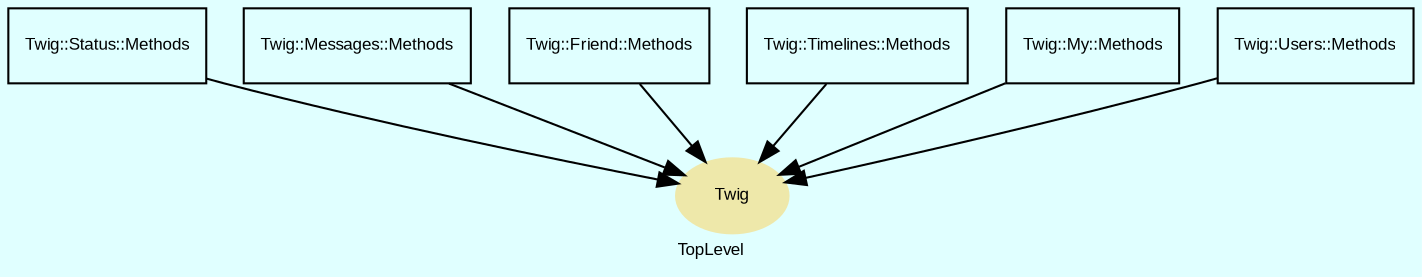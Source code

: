 digraph TopLevel {
    label = "TopLevel"
    compound = true
    fontname = Arial
    fontsize = 8
    bgcolor = lightcyan1
    node [
        color = black,
        fontname = Arial,
        fontsize = 8
    ]

    Twig [
        fontcolor = black,
        shape = ellipse,
        URL = "classes/Twig.html",
        color = palegoldenrod,
        style = filled,
        label = "Twig"
    ]

    Twig__Status__Methods [
        shape = box,
        URL = "classes/Twig/Status/Methods.html",
        label = "Twig::Status::Methods"
    ]

    Twig__Status__Methods -> Twig [

    ]

    Twig__Messages__Methods [
        shape = box,
        URL = "classes/Twig/Messages/Methods.html",
        label = "Twig::Messages::Methods"
    ]

    Twig__Messages__Methods -> Twig [

    ]

    Twig__Friend__Methods [
        shape = box,
        URL = "classes/Twig/Friend/Methods.html",
        label = "Twig::Friend::Methods"
    ]

    Twig__Friend__Methods -> Twig [

    ]

    Twig__Timelines__Methods [
        shape = box,
        URL = "classes/Twig/Timelines/Methods.html",
        label = "Twig::Timelines::Methods"
    ]

    Twig__Timelines__Methods -> Twig [

    ]

    Twig__My__Methods [
        shape = box,
        URL = "classes/Twig/My/Methods.html",
        label = "Twig::My::Methods"
    ]

    Twig__My__Methods -> Twig [

    ]

    Twig__Users__Methods [
        shape = box,
        URL = "classes/Twig/Users/Methods.html",
        label = "Twig::Users::Methods"
    ]

    Twig__Users__Methods -> Twig [

    ]

}

